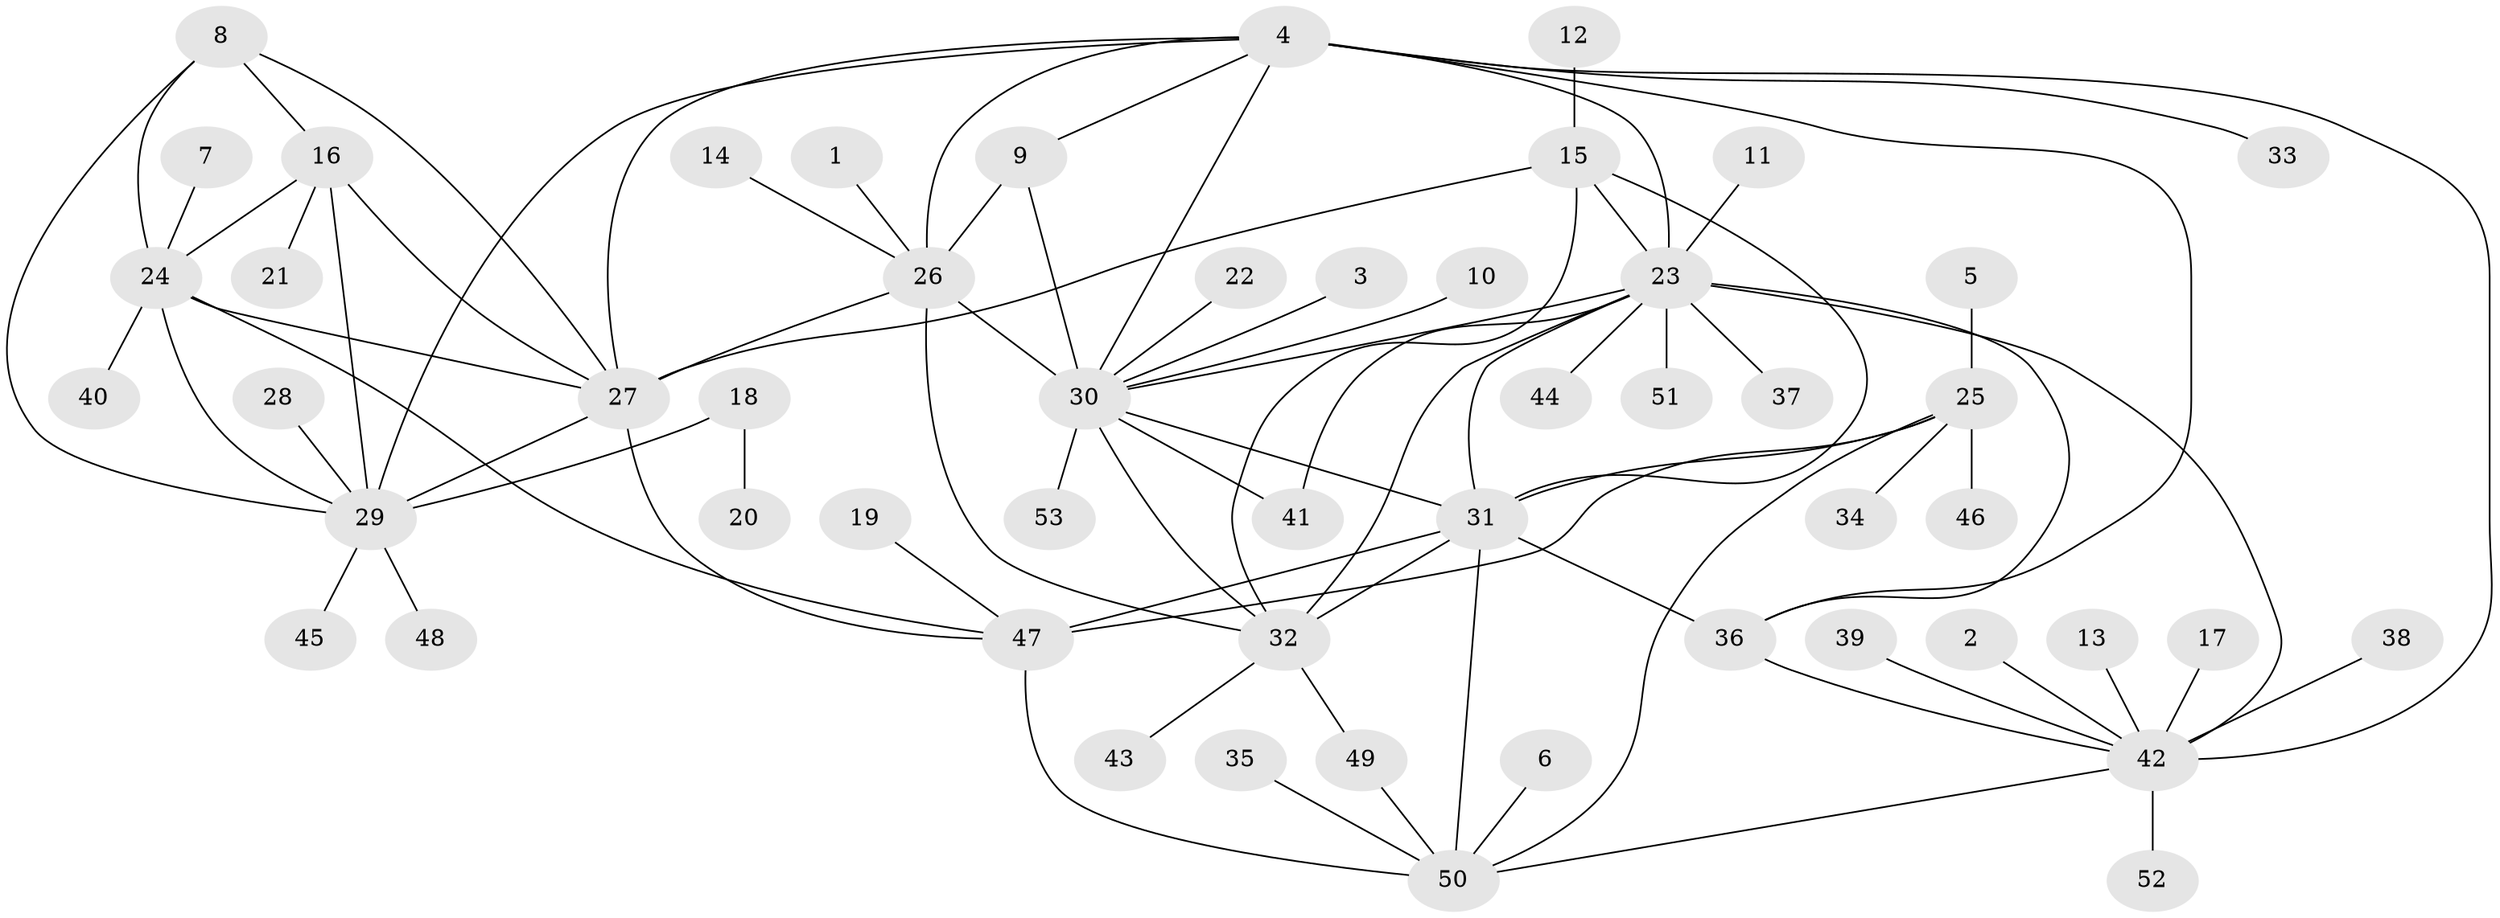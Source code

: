 // original degree distribution, {5: 0.0380952380952381, 8: 0.047619047619047616, 6: 0.05714285714285714, 10: 0.01904761904761905, 9: 0.02857142857142857, 7: 0.01904761904761905, 12: 0.009523809523809525, 13: 0.009523809523809525, 4: 0.01904761904761905, 2: 0.12380952380952381, 1: 0.5619047619047619, 3: 0.06666666666666667}
// Generated by graph-tools (version 1.1) at 2025/26/03/09/25 03:26:36]
// undirected, 53 vertices, 83 edges
graph export_dot {
graph [start="1"]
  node [color=gray90,style=filled];
  1;
  2;
  3;
  4;
  5;
  6;
  7;
  8;
  9;
  10;
  11;
  12;
  13;
  14;
  15;
  16;
  17;
  18;
  19;
  20;
  21;
  22;
  23;
  24;
  25;
  26;
  27;
  28;
  29;
  30;
  31;
  32;
  33;
  34;
  35;
  36;
  37;
  38;
  39;
  40;
  41;
  42;
  43;
  44;
  45;
  46;
  47;
  48;
  49;
  50;
  51;
  52;
  53;
  1 -- 26 [weight=1.0];
  2 -- 42 [weight=1.0];
  3 -- 30 [weight=1.0];
  4 -- 9 [weight=1.0];
  4 -- 23 [weight=2.0];
  4 -- 26 [weight=1.0];
  4 -- 27 [weight=1.0];
  4 -- 29 [weight=1.0];
  4 -- 30 [weight=3.0];
  4 -- 33 [weight=1.0];
  4 -- 36 [weight=2.0];
  4 -- 42 [weight=2.0];
  5 -- 25 [weight=1.0];
  6 -- 50 [weight=1.0];
  7 -- 24 [weight=1.0];
  8 -- 16 [weight=1.0];
  8 -- 24 [weight=1.0];
  8 -- 27 [weight=1.0];
  8 -- 29 [weight=1.0];
  9 -- 26 [weight=1.0];
  9 -- 30 [weight=2.0];
  10 -- 30 [weight=1.0];
  11 -- 23 [weight=1.0];
  12 -- 15 [weight=1.0];
  13 -- 42 [weight=1.0];
  14 -- 26 [weight=1.0];
  15 -- 23 [weight=1.0];
  15 -- 27 [weight=1.0];
  15 -- 31 [weight=1.0];
  15 -- 32 [weight=2.0];
  16 -- 21 [weight=1.0];
  16 -- 24 [weight=1.0];
  16 -- 27 [weight=1.0];
  16 -- 29 [weight=1.0];
  17 -- 42 [weight=1.0];
  18 -- 20 [weight=1.0];
  18 -- 29 [weight=1.0];
  19 -- 47 [weight=1.0];
  22 -- 30 [weight=1.0];
  23 -- 30 [weight=1.0];
  23 -- 31 [weight=1.0];
  23 -- 32 [weight=2.0];
  23 -- 36 [weight=1.0];
  23 -- 37 [weight=1.0];
  23 -- 41 [weight=1.0];
  23 -- 42 [weight=1.0];
  23 -- 44 [weight=1.0];
  23 -- 51 [weight=1.0];
  24 -- 27 [weight=1.0];
  24 -- 29 [weight=1.0];
  24 -- 40 [weight=1.0];
  24 -- 47 [weight=1.0];
  25 -- 31 [weight=2.0];
  25 -- 34 [weight=1.0];
  25 -- 46 [weight=1.0];
  25 -- 47 [weight=1.0];
  25 -- 50 [weight=1.0];
  26 -- 27 [weight=1.0];
  26 -- 30 [weight=2.0];
  26 -- 32 [weight=1.0];
  27 -- 29 [weight=1.0];
  27 -- 47 [weight=1.0];
  28 -- 29 [weight=1.0];
  29 -- 45 [weight=1.0];
  29 -- 48 [weight=1.0];
  30 -- 31 [weight=1.0];
  30 -- 32 [weight=1.0];
  30 -- 41 [weight=1.0];
  30 -- 53 [weight=1.0];
  31 -- 32 [weight=2.0];
  31 -- 36 [weight=1.0];
  31 -- 47 [weight=2.0];
  31 -- 50 [weight=2.0];
  32 -- 43 [weight=1.0];
  32 -- 49 [weight=1.0];
  35 -- 50 [weight=1.0];
  36 -- 42 [weight=1.0];
  38 -- 42 [weight=1.0];
  39 -- 42 [weight=1.0];
  42 -- 50 [weight=1.0];
  42 -- 52 [weight=1.0];
  47 -- 50 [weight=1.0];
  49 -- 50 [weight=1.0];
}
